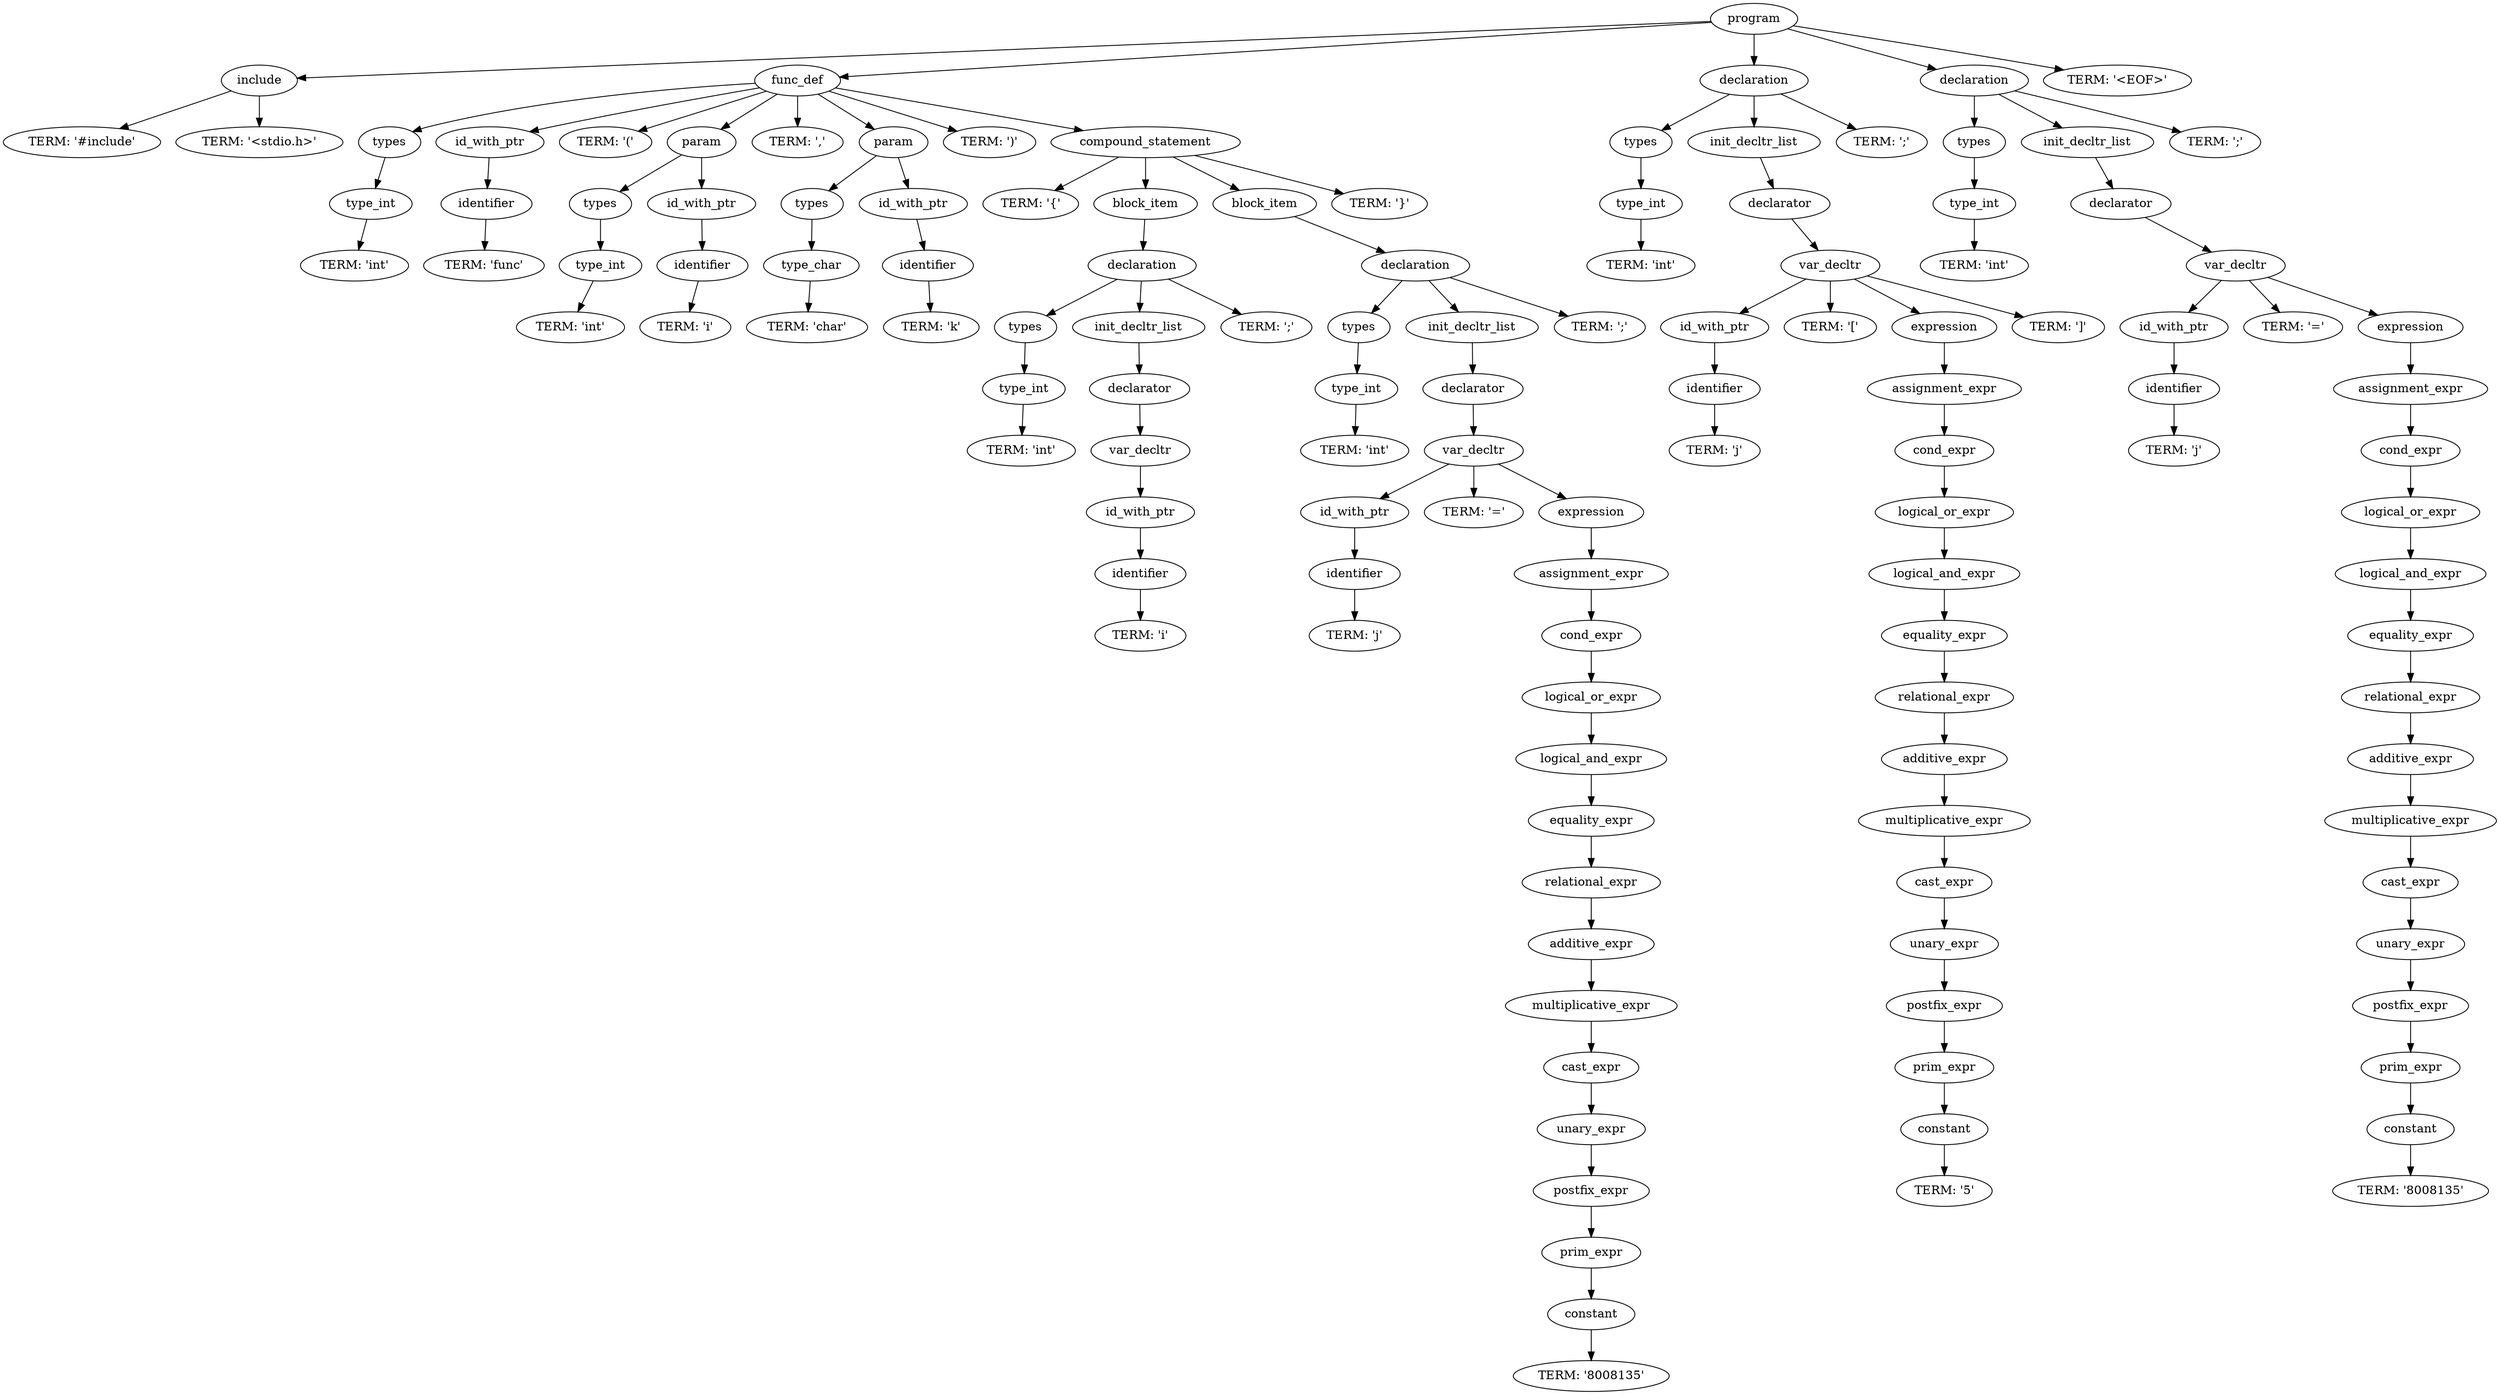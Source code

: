 digraph G {
	0 [label="program"];
	0 -> 1;
	1 [label="include"];
	1 -> 2;
	2 [label="TERM: '#include'"];
	1 -> 3;
	3 [label="TERM: '<stdio.h>'"];
	0 -> 4;
	4 [label="func_def"];
	4 -> 5;
	5 [label="types"];
	5 -> 6;
	6 [label="type_int"];
	6 -> 7;
	7 [label="TERM: 'int'"];
	4 -> 8;
	8 [label="id_with_ptr"];
	8 -> 9;
	9 [label="identifier"];
	9 -> 10;
	10 [label="TERM: 'func'"];
	4 -> 11;
	11 [label="TERM: '('"];
	4 -> 12;
	12 [label="param"];
	12 -> 13;
	13 [label="types"];
	13 -> 14;
	14 [label="type_int"];
	14 -> 15;
	15 [label="TERM: 'int'"];
	12 -> 16;
	16 [label="id_with_ptr"];
	16 -> 17;
	17 [label="identifier"];
	17 -> 18;
	18 [label="TERM: 'i'"];
	4 -> 19;
	19 [label="TERM: ','"];
	4 -> 20;
	20 [label="param"];
	20 -> 21;
	21 [label="types"];
	21 -> 22;
	22 [label="type_char"];
	22 -> 23;
	23 [label="TERM: 'char'"];
	20 -> 24;
	24 [label="id_with_ptr"];
	24 -> 25;
	25 [label="identifier"];
	25 -> 26;
	26 [label="TERM: 'k'"];
	4 -> 27;
	27 [label="TERM: ')'"];
	4 -> 28;
	28 [label="compound_statement"];
	28 -> 29;
	29 [label="TERM: '{'"];
	28 -> 30;
	30 [label="block_item"];
	30 -> 31;
	31 [label="declaration"];
	31 -> 32;
	32 [label="types"];
	32 -> 33;
	33 [label="type_int"];
	33 -> 34;
	34 [label="TERM: 'int'"];
	31 -> 35;
	35 [label="init_decltr_list"];
	35 -> 36;
	36 [label="declarator"];
	36 -> 37;
	37 [label="var_decltr"];
	37 -> 38;
	38 [label="id_with_ptr"];
	38 -> 39;
	39 [label="identifier"];
	39 -> 40;
	40 [label="TERM: 'i'"];
	31 -> 41;
	41 [label="TERM: ';'"];
	28 -> 42;
	42 [label="block_item"];
	42 -> 43;
	43 [label="declaration"];
	43 -> 44;
	44 [label="types"];
	44 -> 45;
	45 [label="type_int"];
	45 -> 46;
	46 [label="TERM: 'int'"];
	43 -> 47;
	47 [label="init_decltr_list"];
	47 -> 48;
	48 [label="declarator"];
	48 -> 49;
	49 [label="var_decltr"];
	49 -> 50;
	50 [label="id_with_ptr"];
	50 -> 51;
	51 [label="identifier"];
	51 -> 52;
	52 [label="TERM: 'j'"];
	49 -> 53;
	53 [label="TERM: '='"];
	49 -> 54;
	54 [label="expression"];
	54 -> 55;
	55 [label="assignment_expr"];
	55 -> 56;
	56 [label="cond_expr"];
	56 -> 57;
	57 [label="logical_or_expr"];
	57 -> 58;
	58 [label="logical_and_expr"];
	58 -> 59;
	59 [label="equality_expr"];
	59 -> 60;
	60 [label="relational_expr"];
	60 -> 61;
	61 [label="additive_expr"];
	61 -> 62;
	62 [label="multiplicative_expr"];
	62 -> 63;
	63 [label="cast_expr"];
	63 -> 64;
	64 [label="unary_expr"];
	64 -> 65;
	65 [label="postfix_expr"];
	65 -> 66;
	66 [label="prim_expr"];
	66 -> 67;
	67 [label="constant"];
	67 -> 68;
	68 [label="TERM: '8008135'"];
	43 -> 69;
	69 [label="TERM: ';'"];
	28 -> 70;
	70 [label="TERM: '}'"];
	0 -> 71;
	71 [label="declaration"];
	71 -> 72;
	72 [label="types"];
	72 -> 73;
	73 [label="type_int"];
	73 -> 74;
	74 [label="TERM: 'int'"];
	71 -> 75;
	75 [label="init_decltr_list"];
	75 -> 76;
	76 [label="declarator"];
	76 -> 77;
	77 [label="var_decltr"];
	77 -> 78;
	78 [label="id_with_ptr"];
	78 -> 79;
	79 [label="identifier"];
	79 -> 80;
	80 [label="TERM: 'j'"];
	77 -> 81;
	81 [label="TERM: '['"];
	77 -> 82;
	82 [label="expression"];
	82 -> 83;
	83 [label="assignment_expr"];
	83 -> 84;
	84 [label="cond_expr"];
	84 -> 85;
	85 [label="logical_or_expr"];
	85 -> 86;
	86 [label="logical_and_expr"];
	86 -> 87;
	87 [label="equality_expr"];
	87 -> 88;
	88 [label="relational_expr"];
	88 -> 89;
	89 [label="additive_expr"];
	89 -> 90;
	90 [label="multiplicative_expr"];
	90 -> 91;
	91 [label="cast_expr"];
	91 -> 92;
	92 [label="unary_expr"];
	92 -> 93;
	93 [label="postfix_expr"];
	93 -> 94;
	94 [label="prim_expr"];
	94 -> 95;
	95 [label="constant"];
	95 -> 96;
	96 [label="TERM: '5'"];
	77 -> 97;
	97 [label="TERM: ']'"];
	71 -> 98;
	98 [label="TERM: ';'"];
	0 -> 99;
	99 [label="declaration"];
	99 -> 100;
	100 [label="types"];
	100 -> 101;
	101 [label="type_int"];
	101 -> 102;
	102 [label="TERM: 'int'"];
	99 -> 103;
	103 [label="init_decltr_list"];
	103 -> 104;
	104 [label="declarator"];
	104 -> 105;
	105 [label="var_decltr"];
	105 -> 106;
	106 [label="id_with_ptr"];
	106 -> 107;
	107 [label="identifier"];
	107 -> 108;
	108 [label="TERM: 'j'"];
	105 -> 109;
	109 [label="TERM: '='"];
	105 -> 110;
	110 [label="expression"];
	110 -> 111;
	111 [label="assignment_expr"];
	111 -> 112;
	112 [label="cond_expr"];
	112 -> 113;
	113 [label="logical_or_expr"];
	113 -> 114;
	114 [label="logical_and_expr"];
	114 -> 115;
	115 [label="equality_expr"];
	115 -> 116;
	116 [label="relational_expr"];
	116 -> 117;
	117 [label="additive_expr"];
	117 -> 118;
	118 [label="multiplicative_expr"];
	118 -> 119;
	119 [label="cast_expr"];
	119 -> 120;
	120 [label="unary_expr"];
	120 -> 121;
	121 [label="postfix_expr"];
	121 -> 122;
	122 [label="prim_expr"];
	122 -> 123;
	123 [label="constant"];
	123 -> 124;
	124 [label="TERM: '8008135'"];
	99 -> 125;
	125 [label="TERM: ';'"];
	0 -> 126;
	126 [label="TERM: '<EOF>'"];
}
